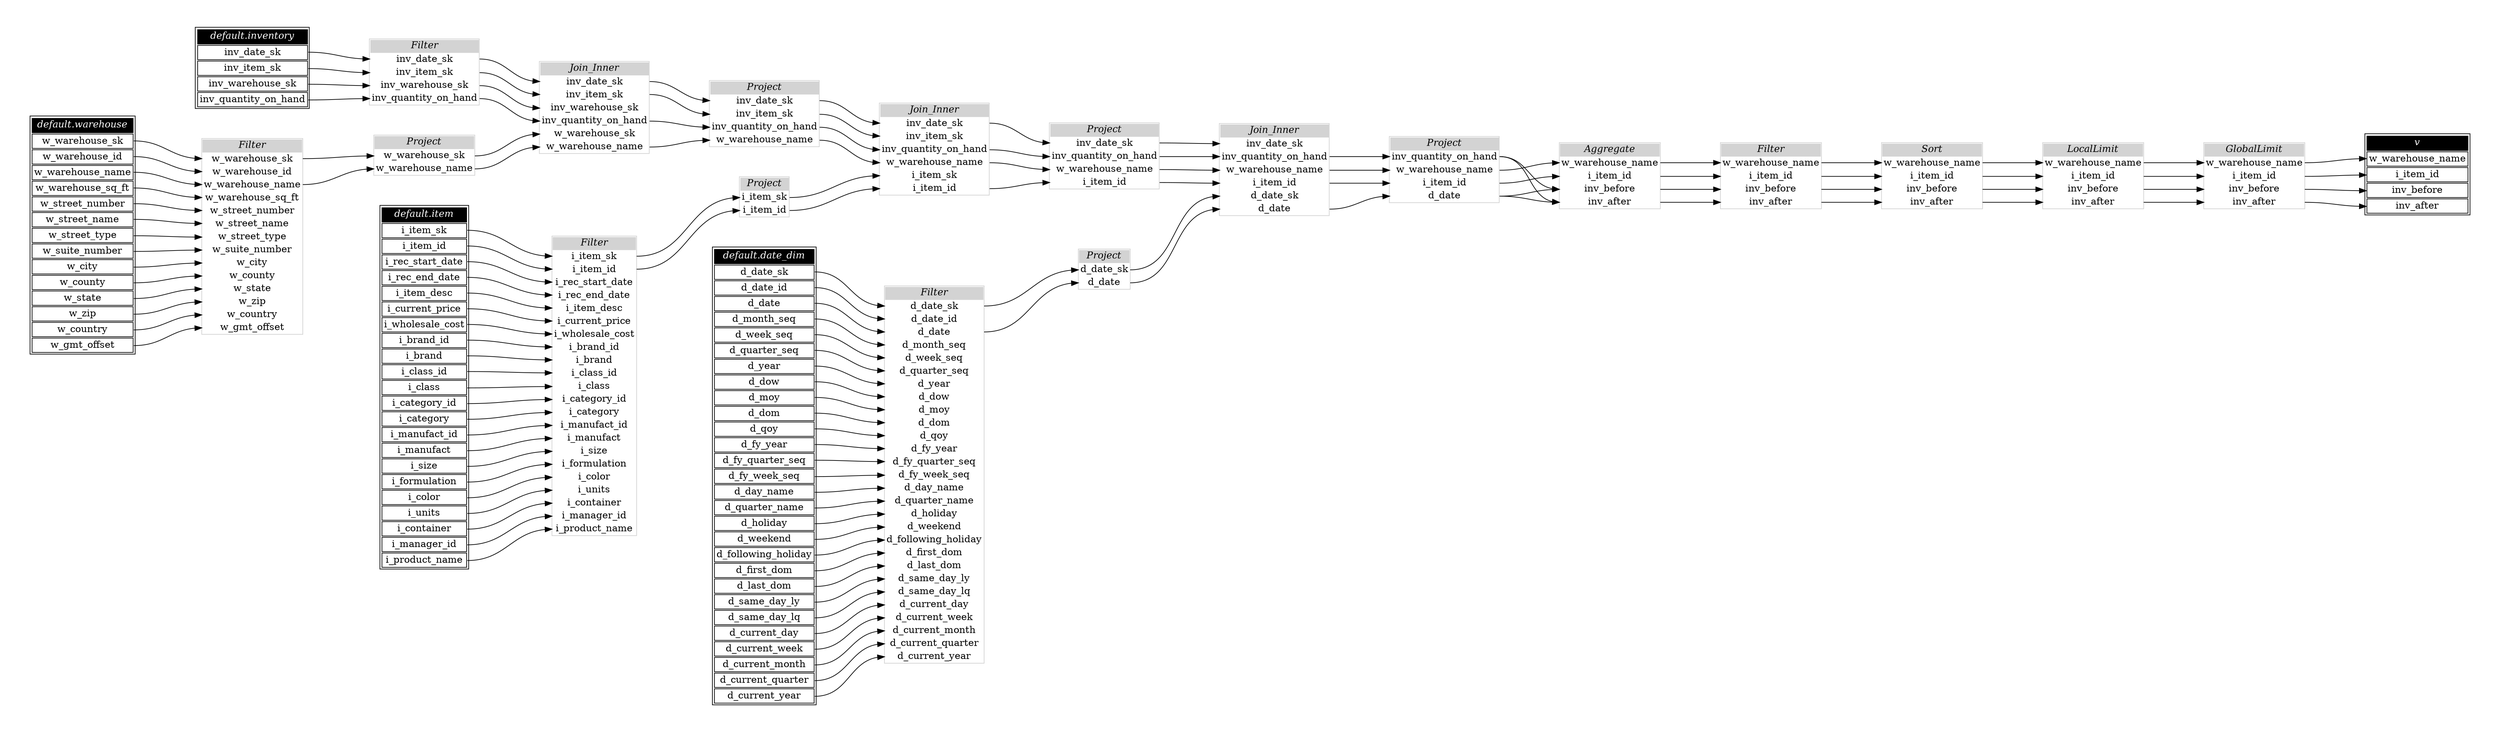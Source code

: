 // Automatically generated by TPCDSFlowTestSuite


digraph {
  graph [pad="0.5" nodesep="0.5" ranksep="1" fontname="Helvetica" rankdir=LR];
  node [shape=plaintext]

  
"Aggregate_3d2d422" [label=<
<table color="lightgray" border="1" cellborder="0" cellspacing="0">
  <tr><td bgcolor="lightgray" port="nodeName"><i>Aggregate</i></td></tr>
  <tr><td port="0">w_warehouse_name</td></tr>
<tr><td port="1">i_item_id</td></tr>
<tr><td port="2">inv_before</td></tr>
<tr><td port="3">inv_after</td></tr>
</table>>];
     

"Filter_7a18d0b" [label=<
<table color="lightgray" border="1" cellborder="0" cellspacing="0">
  <tr><td bgcolor="lightgray" port="nodeName"><i>Filter</i></td></tr>
  <tr><td port="0">d_date_sk</td></tr>
<tr><td port="1">d_date_id</td></tr>
<tr><td port="2">d_date</td></tr>
<tr><td port="3">d_month_seq</td></tr>
<tr><td port="4">d_week_seq</td></tr>
<tr><td port="5">d_quarter_seq</td></tr>
<tr><td port="6">d_year</td></tr>
<tr><td port="7">d_dow</td></tr>
<tr><td port="8">d_moy</td></tr>
<tr><td port="9">d_dom</td></tr>
<tr><td port="10">d_qoy</td></tr>
<tr><td port="11">d_fy_year</td></tr>
<tr><td port="12">d_fy_quarter_seq</td></tr>
<tr><td port="13">d_fy_week_seq</td></tr>
<tr><td port="14">d_day_name</td></tr>
<tr><td port="15">d_quarter_name</td></tr>
<tr><td port="16">d_holiday</td></tr>
<tr><td port="17">d_weekend</td></tr>
<tr><td port="18">d_following_holiday</td></tr>
<tr><td port="19">d_first_dom</td></tr>
<tr><td port="20">d_last_dom</td></tr>
<tr><td port="21">d_same_day_ly</td></tr>
<tr><td port="22">d_same_day_lq</td></tr>
<tr><td port="23">d_current_day</td></tr>
<tr><td port="24">d_current_week</td></tr>
<tr><td port="25">d_current_month</td></tr>
<tr><td port="26">d_current_quarter</td></tr>
<tr><td port="27">d_current_year</td></tr>
</table>>];
     

"Filter_849832a" [label=<
<table color="lightgray" border="1" cellborder="0" cellspacing="0">
  <tr><td bgcolor="lightgray" port="nodeName"><i>Filter</i></td></tr>
  <tr><td port="0">w_warehouse_name</td></tr>
<tr><td port="1">i_item_id</td></tr>
<tr><td port="2">inv_before</td></tr>
<tr><td port="3">inv_after</td></tr>
</table>>];
     

"Filter_c253cb2" [label=<
<table color="lightgray" border="1" cellborder="0" cellspacing="0">
  <tr><td bgcolor="lightgray" port="nodeName"><i>Filter</i></td></tr>
  <tr><td port="0">w_warehouse_sk</td></tr>
<tr><td port="1">w_warehouse_id</td></tr>
<tr><td port="2">w_warehouse_name</td></tr>
<tr><td port="3">w_warehouse_sq_ft</td></tr>
<tr><td port="4">w_street_number</td></tr>
<tr><td port="5">w_street_name</td></tr>
<tr><td port="6">w_street_type</td></tr>
<tr><td port="7">w_suite_number</td></tr>
<tr><td port="8">w_city</td></tr>
<tr><td port="9">w_county</td></tr>
<tr><td port="10">w_state</td></tr>
<tr><td port="11">w_zip</td></tr>
<tr><td port="12">w_country</td></tr>
<tr><td port="13">w_gmt_offset</td></tr>
</table>>];
     

"Filter_d7344fa" [label=<
<table color="lightgray" border="1" cellborder="0" cellspacing="0">
  <tr><td bgcolor="lightgray" port="nodeName"><i>Filter</i></td></tr>
  <tr><td port="0">inv_date_sk</td></tr>
<tr><td port="1">inv_item_sk</td></tr>
<tr><td port="2">inv_warehouse_sk</td></tr>
<tr><td port="3">inv_quantity_on_hand</td></tr>
</table>>];
     

"Filter_efaac9a" [label=<
<table color="lightgray" border="1" cellborder="0" cellspacing="0">
  <tr><td bgcolor="lightgray" port="nodeName"><i>Filter</i></td></tr>
  <tr><td port="0">i_item_sk</td></tr>
<tr><td port="1">i_item_id</td></tr>
<tr><td port="2">i_rec_start_date</td></tr>
<tr><td port="3">i_rec_end_date</td></tr>
<tr><td port="4">i_item_desc</td></tr>
<tr><td port="5">i_current_price</td></tr>
<tr><td port="6">i_wholesale_cost</td></tr>
<tr><td port="7">i_brand_id</td></tr>
<tr><td port="8">i_brand</td></tr>
<tr><td port="9">i_class_id</td></tr>
<tr><td port="10">i_class</td></tr>
<tr><td port="11">i_category_id</td></tr>
<tr><td port="12">i_category</td></tr>
<tr><td port="13">i_manufact_id</td></tr>
<tr><td port="14">i_manufact</td></tr>
<tr><td port="15">i_size</td></tr>
<tr><td port="16">i_formulation</td></tr>
<tr><td port="17">i_color</td></tr>
<tr><td port="18">i_units</td></tr>
<tr><td port="19">i_container</td></tr>
<tr><td port="20">i_manager_id</td></tr>
<tr><td port="21">i_product_name</td></tr>
</table>>];
     

"GlobalLimit_867c489" [label=<
<table color="lightgray" border="1" cellborder="0" cellspacing="0">
  <tr><td bgcolor="lightgray" port="nodeName"><i>GlobalLimit</i></td></tr>
  <tr><td port="0">w_warehouse_name</td></tr>
<tr><td port="1">i_item_id</td></tr>
<tr><td port="2">inv_before</td></tr>
<tr><td port="3">inv_after</td></tr>
</table>>];
     

"Join_Inner_0f4f684" [label=<
<table color="lightgray" border="1" cellborder="0" cellspacing="0">
  <tr><td bgcolor="lightgray" port="nodeName"><i>Join_Inner</i></td></tr>
  <tr><td port="0">inv_date_sk</td></tr>
<tr><td port="1">inv_item_sk</td></tr>
<tr><td port="2">inv_warehouse_sk</td></tr>
<tr><td port="3">inv_quantity_on_hand</td></tr>
<tr><td port="4">w_warehouse_sk</td></tr>
<tr><td port="5">w_warehouse_name</td></tr>
</table>>];
     

"Join_Inner_33cfebf" [label=<
<table color="lightgray" border="1" cellborder="0" cellspacing="0">
  <tr><td bgcolor="lightgray" port="nodeName"><i>Join_Inner</i></td></tr>
  <tr><td port="0">inv_date_sk</td></tr>
<tr><td port="1">inv_item_sk</td></tr>
<tr><td port="2">inv_quantity_on_hand</td></tr>
<tr><td port="3">w_warehouse_name</td></tr>
<tr><td port="4">i_item_sk</td></tr>
<tr><td port="5">i_item_id</td></tr>
</table>>];
     

"Join_Inner_35a4980" [label=<
<table color="lightgray" border="1" cellborder="0" cellspacing="0">
  <tr><td bgcolor="lightgray" port="nodeName"><i>Join_Inner</i></td></tr>
  <tr><td port="0">inv_date_sk</td></tr>
<tr><td port="1">inv_quantity_on_hand</td></tr>
<tr><td port="2">w_warehouse_name</td></tr>
<tr><td port="3">i_item_id</td></tr>
<tr><td port="4">d_date_sk</td></tr>
<tr><td port="5">d_date</td></tr>
</table>>];
     

"LocalLimit_a678c01" [label=<
<table color="lightgray" border="1" cellborder="0" cellspacing="0">
  <tr><td bgcolor="lightgray" port="nodeName"><i>LocalLimit</i></td></tr>
  <tr><td port="0">w_warehouse_name</td></tr>
<tr><td port="1">i_item_id</td></tr>
<tr><td port="2">inv_before</td></tr>
<tr><td port="3">inv_after</td></tr>
</table>>];
     

"Project_6a99809" [label=<
<table color="lightgray" border="1" cellborder="0" cellspacing="0">
  <tr><td bgcolor="lightgray" port="nodeName"><i>Project</i></td></tr>
  <tr><td port="0">inv_date_sk</td></tr>
<tr><td port="1">inv_quantity_on_hand</td></tr>
<tr><td port="2">w_warehouse_name</td></tr>
<tr><td port="3">i_item_id</td></tr>
</table>>];
     

"Project_7f219bc" [label=<
<table color="lightgray" border="1" cellborder="0" cellspacing="0">
  <tr><td bgcolor="lightgray" port="nodeName"><i>Project</i></td></tr>
  <tr><td port="0">w_warehouse_sk</td></tr>
<tr><td port="1">w_warehouse_name</td></tr>
</table>>];
     

"Project_8c00fe5" [label=<
<table color="lightgray" border="1" cellborder="0" cellspacing="0">
  <tr><td bgcolor="lightgray" port="nodeName"><i>Project</i></td></tr>
  <tr><td port="0">inv_date_sk</td></tr>
<tr><td port="1">inv_item_sk</td></tr>
<tr><td port="2">inv_quantity_on_hand</td></tr>
<tr><td port="3">w_warehouse_name</td></tr>
</table>>];
     

"Project_9ee4aeb" [label=<
<table color="lightgray" border="1" cellborder="0" cellspacing="0">
  <tr><td bgcolor="lightgray" port="nodeName"><i>Project</i></td></tr>
  <tr><td port="0">i_item_sk</td></tr>
<tr><td port="1">i_item_id</td></tr>
</table>>];
     

"Project_9fb2f57" [label=<
<table color="lightgray" border="1" cellborder="0" cellspacing="0">
  <tr><td bgcolor="lightgray" port="nodeName"><i>Project</i></td></tr>
  <tr><td port="0">d_date_sk</td></tr>
<tr><td port="1">d_date</td></tr>
</table>>];
     

"Project_b70ecb9" [label=<
<table color="lightgray" border="1" cellborder="0" cellspacing="0">
  <tr><td bgcolor="lightgray" port="nodeName"><i>Project</i></td></tr>
  <tr><td port="0">inv_quantity_on_hand</td></tr>
<tr><td port="1">w_warehouse_name</td></tr>
<tr><td port="2">i_item_id</td></tr>
<tr><td port="3">d_date</td></tr>
</table>>];
     

"Sort_f348aaa" [label=<
<table color="lightgray" border="1" cellborder="0" cellspacing="0">
  <tr><td bgcolor="lightgray" port="nodeName"><i>Sort</i></td></tr>
  <tr><td port="0">w_warehouse_name</td></tr>
<tr><td port="1">i_item_id</td></tr>
<tr><td port="2">inv_before</td></tr>
<tr><td port="3">inv_after</td></tr>
</table>>];
     

"default.date_dim" [color="black" label=<
<table>
  <tr><td bgcolor="black" port="nodeName"><i><font color="white">default.date_dim</font></i></td></tr>
  <tr><td port="0">d_date_sk</td></tr>
<tr><td port="1">d_date_id</td></tr>
<tr><td port="2">d_date</td></tr>
<tr><td port="3">d_month_seq</td></tr>
<tr><td port="4">d_week_seq</td></tr>
<tr><td port="5">d_quarter_seq</td></tr>
<tr><td port="6">d_year</td></tr>
<tr><td port="7">d_dow</td></tr>
<tr><td port="8">d_moy</td></tr>
<tr><td port="9">d_dom</td></tr>
<tr><td port="10">d_qoy</td></tr>
<tr><td port="11">d_fy_year</td></tr>
<tr><td port="12">d_fy_quarter_seq</td></tr>
<tr><td port="13">d_fy_week_seq</td></tr>
<tr><td port="14">d_day_name</td></tr>
<tr><td port="15">d_quarter_name</td></tr>
<tr><td port="16">d_holiday</td></tr>
<tr><td port="17">d_weekend</td></tr>
<tr><td port="18">d_following_holiday</td></tr>
<tr><td port="19">d_first_dom</td></tr>
<tr><td port="20">d_last_dom</td></tr>
<tr><td port="21">d_same_day_ly</td></tr>
<tr><td port="22">d_same_day_lq</td></tr>
<tr><td port="23">d_current_day</td></tr>
<tr><td port="24">d_current_week</td></tr>
<tr><td port="25">d_current_month</td></tr>
<tr><td port="26">d_current_quarter</td></tr>
<tr><td port="27">d_current_year</td></tr>
</table>>];
     

"default.inventory" [color="black" label=<
<table>
  <tr><td bgcolor="black" port="nodeName"><i><font color="white">default.inventory</font></i></td></tr>
  <tr><td port="0">inv_date_sk</td></tr>
<tr><td port="1">inv_item_sk</td></tr>
<tr><td port="2">inv_warehouse_sk</td></tr>
<tr><td port="3">inv_quantity_on_hand</td></tr>
</table>>];
     

"default.item" [color="black" label=<
<table>
  <tr><td bgcolor="black" port="nodeName"><i><font color="white">default.item</font></i></td></tr>
  <tr><td port="0">i_item_sk</td></tr>
<tr><td port="1">i_item_id</td></tr>
<tr><td port="2">i_rec_start_date</td></tr>
<tr><td port="3">i_rec_end_date</td></tr>
<tr><td port="4">i_item_desc</td></tr>
<tr><td port="5">i_current_price</td></tr>
<tr><td port="6">i_wholesale_cost</td></tr>
<tr><td port="7">i_brand_id</td></tr>
<tr><td port="8">i_brand</td></tr>
<tr><td port="9">i_class_id</td></tr>
<tr><td port="10">i_class</td></tr>
<tr><td port="11">i_category_id</td></tr>
<tr><td port="12">i_category</td></tr>
<tr><td port="13">i_manufact_id</td></tr>
<tr><td port="14">i_manufact</td></tr>
<tr><td port="15">i_size</td></tr>
<tr><td port="16">i_formulation</td></tr>
<tr><td port="17">i_color</td></tr>
<tr><td port="18">i_units</td></tr>
<tr><td port="19">i_container</td></tr>
<tr><td port="20">i_manager_id</td></tr>
<tr><td port="21">i_product_name</td></tr>
</table>>];
     

"default.warehouse" [color="black" label=<
<table>
  <tr><td bgcolor="black" port="nodeName"><i><font color="white">default.warehouse</font></i></td></tr>
  <tr><td port="0">w_warehouse_sk</td></tr>
<tr><td port="1">w_warehouse_id</td></tr>
<tr><td port="2">w_warehouse_name</td></tr>
<tr><td port="3">w_warehouse_sq_ft</td></tr>
<tr><td port="4">w_street_number</td></tr>
<tr><td port="5">w_street_name</td></tr>
<tr><td port="6">w_street_type</td></tr>
<tr><td port="7">w_suite_number</td></tr>
<tr><td port="8">w_city</td></tr>
<tr><td port="9">w_county</td></tr>
<tr><td port="10">w_state</td></tr>
<tr><td port="11">w_zip</td></tr>
<tr><td port="12">w_country</td></tr>
<tr><td port="13">w_gmt_offset</td></tr>
</table>>];
     

"v" [color="black" label=<
<table>
  <tr><td bgcolor="black" port="nodeName"><i><font color="white">v</font></i></td></tr>
  <tr><td port="0">w_warehouse_name</td></tr>
<tr><td port="1">i_item_id</td></tr>
<tr><td port="2">inv_before</td></tr>
<tr><td port="3">inv_after</td></tr>
</table>>];
     
  "Aggregate_3d2d422":0 -> "Filter_849832a":0;
"Aggregate_3d2d422":1 -> "Filter_849832a":1;
"Aggregate_3d2d422":2 -> "Filter_849832a":2;
"Aggregate_3d2d422":3 -> "Filter_849832a":3;
"Filter_7a18d0b":0 -> "Project_9fb2f57":0;
"Filter_7a18d0b":2 -> "Project_9fb2f57":1;
"Filter_849832a":0 -> "Sort_f348aaa":0;
"Filter_849832a":1 -> "Sort_f348aaa":1;
"Filter_849832a":2 -> "Sort_f348aaa":2;
"Filter_849832a":3 -> "Sort_f348aaa":3;
"Filter_c253cb2":0 -> "Project_7f219bc":0;
"Filter_c253cb2":2 -> "Project_7f219bc":1;
"Filter_d7344fa":0 -> "Join_Inner_0f4f684":0;
"Filter_d7344fa":1 -> "Join_Inner_0f4f684":1;
"Filter_d7344fa":2 -> "Join_Inner_0f4f684":2;
"Filter_d7344fa":3 -> "Join_Inner_0f4f684":3;
"Filter_efaac9a":0 -> "Project_9ee4aeb":0;
"Filter_efaac9a":1 -> "Project_9ee4aeb":1;
"GlobalLimit_867c489":0 -> "v":0;
"GlobalLimit_867c489":1 -> "v":1;
"GlobalLimit_867c489":2 -> "v":2;
"GlobalLimit_867c489":3 -> "v":3;
"Join_Inner_0f4f684":0 -> "Project_8c00fe5":0;
"Join_Inner_0f4f684":1 -> "Project_8c00fe5":1;
"Join_Inner_0f4f684":3 -> "Project_8c00fe5":2;
"Join_Inner_0f4f684":5 -> "Project_8c00fe5":3;
"Join_Inner_33cfebf":0 -> "Project_6a99809":0;
"Join_Inner_33cfebf":2 -> "Project_6a99809":1;
"Join_Inner_33cfebf":3 -> "Project_6a99809":2;
"Join_Inner_33cfebf":5 -> "Project_6a99809":3;
"Join_Inner_35a4980":1 -> "Project_b70ecb9":0;
"Join_Inner_35a4980":2 -> "Project_b70ecb9":1;
"Join_Inner_35a4980":3 -> "Project_b70ecb9":2;
"Join_Inner_35a4980":5 -> "Project_b70ecb9":3;
"LocalLimit_a678c01":0 -> "GlobalLimit_867c489":0;
"LocalLimit_a678c01":1 -> "GlobalLimit_867c489":1;
"LocalLimit_a678c01":2 -> "GlobalLimit_867c489":2;
"LocalLimit_a678c01":3 -> "GlobalLimit_867c489":3;
"Project_6a99809":0 -> "Join_Inner_35a4980":0;
"Project_6a99809":1 -> "Join_Inner_35a4980":1;
"Project_6a99809":2 -> "Join_Inner_35a4980":2;
"Project_6a99809":3 -> "Join_Inner_35a4980":3;
"Project_7f219bc":0 -> "Join_Inner_0f4f684":4;
"Project_7f219bc":1 -> "Join_Inner_0f4f684":5;
"Project_8c00fe5":0 -> "Join_Inner_33cfebf":0;
"Project_8c00fe5":1 -> "Join_Inner_33cfebf":1;
"Project_8c00fe5":2 -> "Join_Inner_33cfebf":2;
"Project_8c00fe5":3 -> "Join_Inner_33cfebf":3;
"Project_9ee4aeb":0 -> "Join_Inner_33cfebf":4;
"Project_9ee4aeb":1 -> "Join_Inner_33cfebf":5;
"Project_9fb2f57":0 -> "Join_Inner_35a4980":4;
"Project_9fb2f57":1 -> "Join_Inner_35a4980":5;
"Project_b70ecb9":0 -> "Aggregate_3d2d422":2;
"Project_b70ecb9":0 -> "Aggregate_3d2d422":3;
"Project_b70ecb9":1 -> "Aggregate_3d2d422":0;
"Project_b70ecb9":2 -> "Aggregate_3d2d422":1;
"Project_b70ecb9":3 -> "Aggregate_3d2d422":2;
"Project_b70ecb9":3 -> "Aggregate_3d2d422":3;
"Sort_f348aaa":0 -> "LocalLimit_a678c01":0;
"Sort_f348aaa":1 -> "LocalLimit_a678c01":1;
"Sort_f348aaa":2 -> "LocalLimit_a678c01":2;
"Sort_f348aaa":3 -> "LocalLimit_a678c01":3;
"default.date_dim":0 -> "Filter_7a18d0b":0;
"default.date_dim":1 -> "Filter_7a18d0b":1;
"default.date_dim":10 -> "Filter_7a18d0b":10;
"default.date_dim":11 -> "Filter_7a18d0b":11;
"default.date_dim":12 -> "Filter_7a18d0b":12;
"default.date_dim":13 -> "Filter_7a18d0b":13;
"default.date_dim":14 -> "Filter_7a18d0b":14;
"default.date_dim":15 -> "Filter_7a18d0b":15;
"default.date_dim":16 -> "Filter_7a18d0b":16;
"default.date_dim":17 -> "Filter_7a18d0b":17;
"default.date_dim":18 -> "Filter_7a18d0b":18;
"default.date_dim":19 -> "Filter_7a18d0b":19;
"default.date_dim":2 -> "Filter_7a18d0b":2;
"default.date_dim":20 -> "Filter_7a18d0b":20;
"default.date_dim":21 -> "Filter_7a18d0b":21;
"default.date_dim":22 -> "Filter_7a18d0b":22;
"default.date_dim":23 -> "Filter_7a18d0b":23;
"default.date_dim":24 -> "Filter_7a18d0b":24;
"default.date_dim":25 -> "Filter_7a18d0b":25;
"default.date_dim":26 -> "Filter_7a18d0b":26;
"default.date_dim":27 -> "Filter_7a18d0b":27;
"default.date_dim":3 -> "Filter_7a18d0b":3;
"default.date_dim":4 -> "Filter_7a18d0b":4;
"default.date_dim":5 -> "Filter_7a18d0b":5;
"default.date_dim":6 -> "Filter_7a18d0b":6;
"default.date_dim":7 -> "Filter_7a18d0b":7;
"default.date_dim":8 -> "Filter_7a18d0b":8;
"default.date_dim":9 -> "Filter_7a18d0b":9;
"default.inventory":0 -> "Filter_d7344fa":0;
"default.inventory":1 -> "Filter_d7344fa":1;
"default.inventory":2 -> "Filter_d7344fa":2;
"default.inventory":3 -> "Filter_d7344fa":3;
"default.item":0 -> "Filter_efaac9a":0;
"default.item":1 -> "Filter_efaac9a":1;
"default.item":10 -> "Filter_efaac9a":10;
"default.item":11 -> "Filter_efaac9a":11;
"default.item":12 -> "Filter_efaac9a":12;
"default.item":13 -> "Filter_efaac9a":13;
"default.item":14 -> "Filter_efaac9a":14;
"default.item":15 -> "Filter_efaac9a":15;
"default.item":16 -> "Filter_efaac9a":16;
"default.item":17 -> "Filter_efaac9a":17;
"default.item":18 -> "Filter_efaac9a":18;
"default.item":19 -> "Filter_efaac9a":19;
"default.item":2 -> "Filter_efaac9a":2;
"default.item":20 -> "Filter_efaac9a":20;
"default.item":21 -> "Filter_efaac9a":21;
"default.item":3 -> "Filter_efaac9a":3;
"default.item":4 -> "Filter_efaac9a":4;
"default.item":5 -> "Filter_efaac9a":5;
"default.item":6 -> "Filter_efaac9a":6;
"default.item":7 -> "Filter_efaac9a":7;
"default.item":8 -> "Filter_efaac9a":8;
"default.item":9 -> "Filter_efaac9a":9;
"default.warehouse":0 -> "Filter_c253cb2":0;
"default.warehouse":1 -> "Filter_c253cb2":1;
"default.warehouse":10 -> "Filter_c253cb2":10;
"default.warehouse":11 -> "Filter_c253cb2":11;
"default.warehouse":12 -> "Filter_c253cb2":12;
"default.warehouse":13 -> "Filter_c253cb2":13;
"default.warehouse":2 -> "Filter_c253cb2":2;
"default.warehouse":3 -> "Filter_c253cb2":3;
"default.warehouse":4 -> "Filter_c253cb2":4;
"default.warehouse":5 -> "Filter_c253cb2":5;
"default.warehouse":6 -> "Filter_c253cb2":6;
"default.warehouse":7 -> "Filter_c253cb2":7;
"default.warehouse":8 -> "Filter_c253cb2":8;
"default.warehouse":9 -> "Filter_c253cb2":9;
}
       